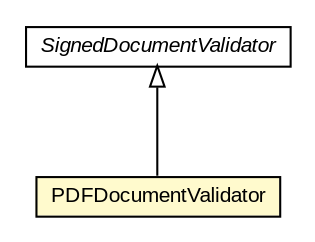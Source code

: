 #!/usr/local/bin/dot
#
# Class diagram 
# Generated by UMLGraph version R5_6-24-gf6e263 (http://www.umlgraph.org/)
#

digraph G {
	edge [fontname="arial",fontsize=10,labelfontname="arial",labelfontsize=10];
	node [fontname="arial",fontsize=10,shape=plaintext];
	nodesep=0.25;
	ranksep=0.5;
	// eu.europa.esig.dss.validation.SignedDocumentValidator
	c481059 [label=<<table title="eu.europa.esig.dss.validation.SignedDocumentValidator" border="0" cellborder="1" cellspacing="0" cellpadding="2" port="p" href="../../validation/SignedDocumentValidator.html">
		<tr><td><table border="0" cellspacing="0" cellpadding="1">
<tr><td align="center" balign="center"><font face="arial italic"> SignedDocumentValidator </font></td></tr>
		</table></td></tr>
		</table>>, URL="../../validation/SignedDocumentValidator.html", fontname="arial", fontcolor="black", fontsize=10.0];
	// eu.europa.esig.dss.pades.validation.PDFDocumentValidator
	c481616 [label=<<table title="eu.europa.esig.dss.pades.validation.PDFDocumentValidator" border="0" cellborder="1" cellspacing="0" cellpadding="2" port="p" bgcolor="lemonChiffon" href="./PDFDocumentValidator.html">
		<tr><td><table border="0" cellspacing="0" cellpadding="1">
<tr><td align="center" balign="center"> PDFDocumentValidator </td></tr>
		</table></td></tr>
		</table>>, URL="./PDFDocumentValidator.html", fontname="arial", fontcolor="black", fontsize=10.0];
	//eu.europa.esig.dss.pades.validation.PDFDocumentValidator extends eu.europa.esig.dss.validation.SignedDocumentValidator
	c481059:p -> c481616:p [dir=back,arrowtail=empty];
}

